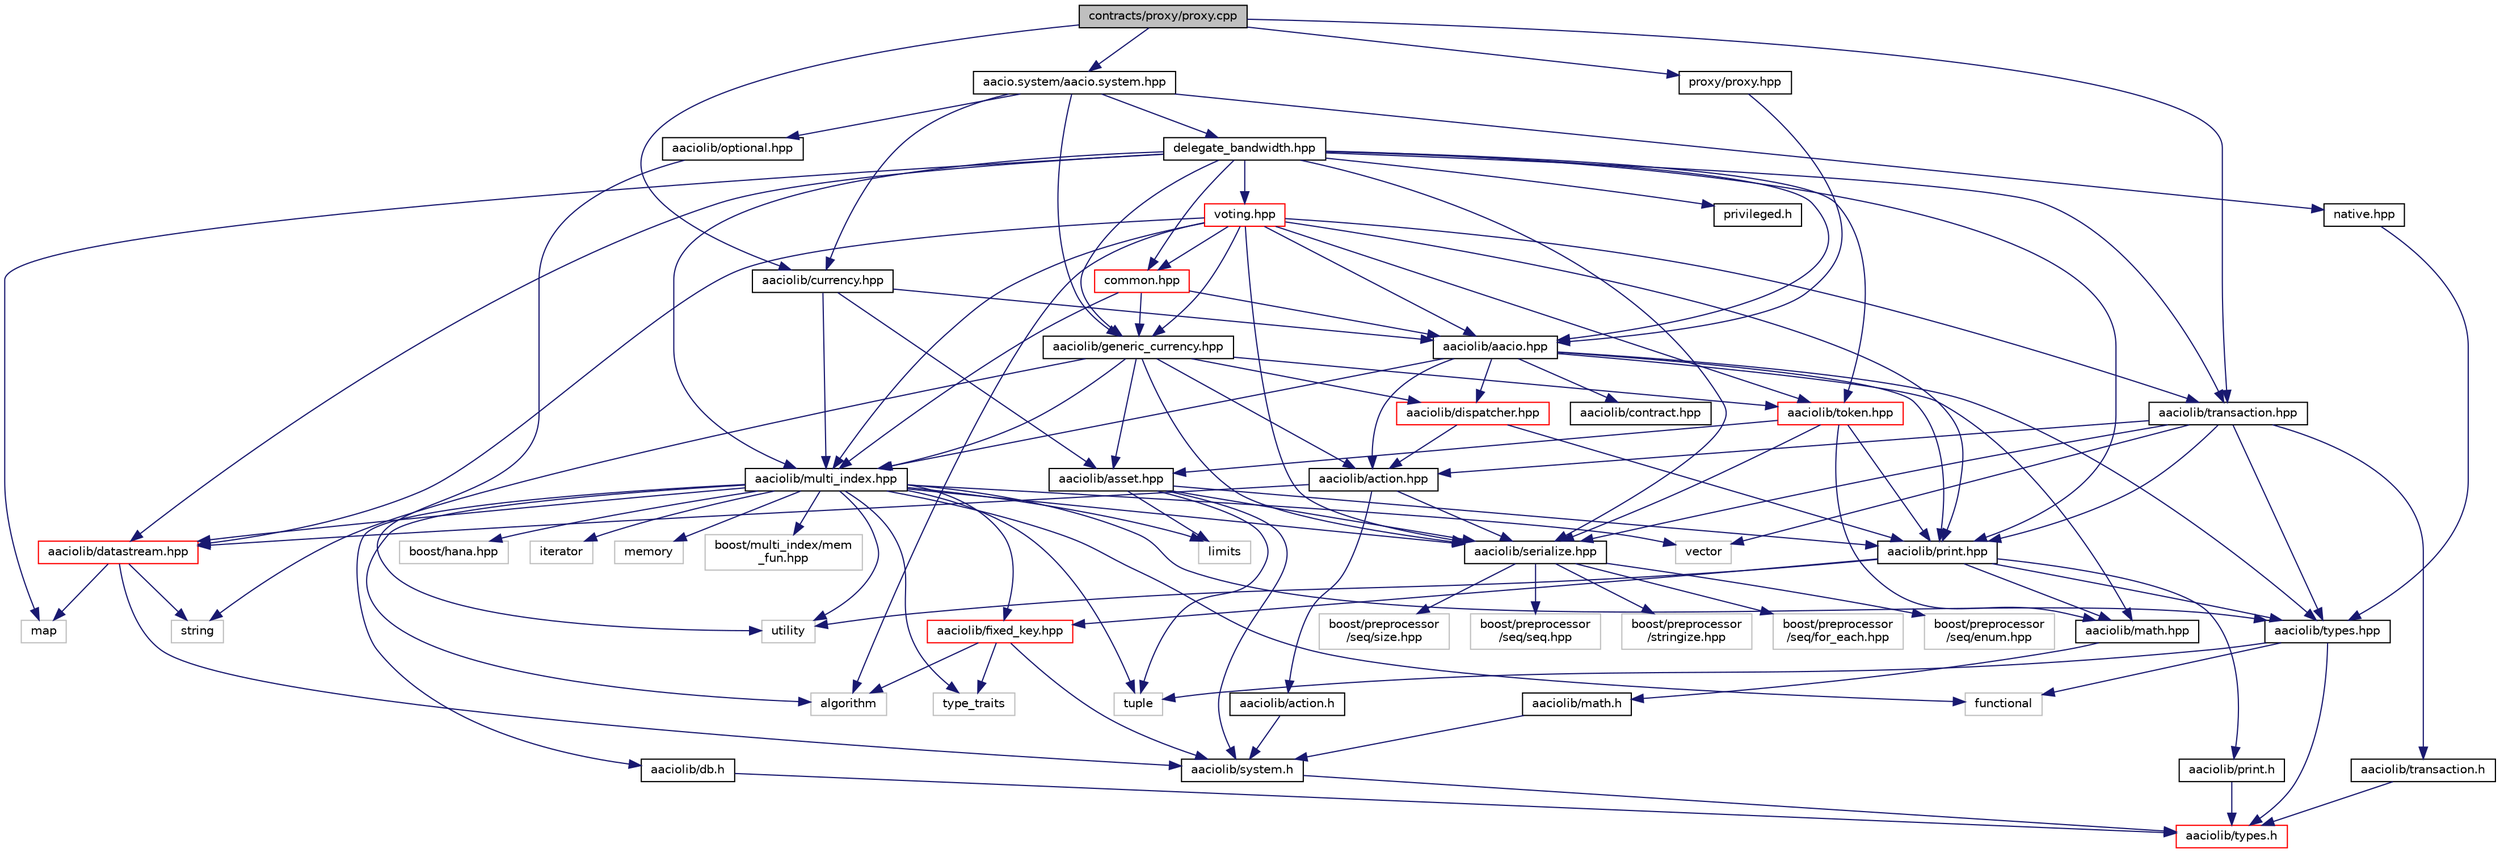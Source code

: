 digraph "contracts/proxy/proxy.cpp"
{
  edge [fontname="Helvetica",fontsize="10",labelfontname="Helvetica",labelfontsize="10"];
  node [fontname="Helvetica",fontsize="10",shape=record];
  Node0 [label="contracts/proxy/proxy.cpp",height=0.2,width=0.4,color="black", fillcolor="grey75", style="filled", fontcolor="black"];
  Node0 -> Node1 [color="midnightblue",fontsize="10",style="solid"];
  Node1 [label="proxy/proxy.hpp",height=0.2,width=0.4,color="black", fillcolor="white", style="filled",URL="$proxy_8hpp.html"];
  Node1 -> Node2 [color="midnightblue",fontsize="10",style="solid"];
  Node2 [label="aaciolib/aacio.hpp",height=0.2,width=0.4,color="black", fillcolor="white", style="filled",URL="$aacio_8hpp.html"];
  Node2 -> Node3 [color="midnightblue",fontsize="10",style="solid"];
  Node3 [label="aaciolib/types.hpp",height=0.2,width=0.4,color="black", fillcolor="white", style="filled",URL="$contracts_2aaciolib_2types_8hpp.html"];
  Node3 -> Node4 [color="midnightblue",fontsize="10",style="solid"];
  Node4 [label="aaciolib/types.h",height=0.2,width=0.4,color="red", fillcolor="white", style="filled",URL="$contracts_2aaciolib_2types_8h.html"];
  Node3 -> Node7 [color="midnightblue",fontsize="10",style="solid"];
  Node7 [label="functional",height=0.2,width=0.4,color="grey75", fillcolor="white", style="filled"];
  Node3 -> Node8 [color="midnightblue",fontsize="10",style="solid"];
  Node8 [label="tuple",height=0.2,width=0.4,color="grey75", fillcolor="white", style="filled"];
  Node2 -> Node9 [color="midnightblue",fontsize="10",style="solid"];
  Node9 [label="aaciolib/action.hpp",height=0.2,width=0.4,color="black", fillcolor="white", style="filled",URL="$action_8hpp.html"];
  Node9 -> Node10 [color="midnightblue",fontsize="10",style="solid"];
  Node10 [label="aaciolib/action.h",height=0.2,width=0.4,color="black", fillcolor="white", style="filled",URL="$action_8h.html"];
  Node10 -> Node11 [color="midnightblue",fontsize="10",style="solid"];
  Node11 [label="aaciolib/system.h",height=0.2,width=0.4,color="black", fillcolor="white", style="filled",URL="$system_8h.html"];
  Node11 -> Node4 [color="midnightblue",fontsize="10",style="solid"];
  Node9 -> Node12 [color="midnightblue",fontsize="10",style="solid"];
  Node12 [label="aaciolib/datastream.hpp",height=0.2,width=0.4,color="red", fillcolor="white", style="filled",URL="$contracts_2aaciolib_2datastream_8hpp_source.html"];
  Node12 -> Node11 [color="midnightblue",fontsize="10",style="solid"];
  Node12 -> Node33 [color="midnightblue",fontsize="10",style="solid"];
  Node33 [label="map",height=0.2,width=0.4,color="grey75", fillcolor="white", style="filled"];
  Node12 -> Node34 [color="midnightblue",fontsize="10",style="solid"];
  Node34 [label="string",height=0.2,width=0.4,color="grey75", fillcolor="white", style="filled"];
  Node9 -> Node69 [color="midnightblue",fontsize="10",style="solid"];
  Node69 [label="aaciolib/serialize.hpp",height=0.2,width=0.4,color="black", fillcolor="white", style="filled",URL="$serialize_8hpp_source.html"];
  Node69 -> Node70 [color="midnightblue",fontsize="10",style="solid"];
  Node70 [label="boost/preprocessor\l/seq/for_each.hpp",height=0.2,width=0.4,color="grey75", fillcolor="white", style="filled"];
  Node69 -> Node71 [color="midnightblue",fontsize="10",style="solid"];
  Node71 [label="boost/preprocessor\l/seq/enum.hpp",height=0.2,width=0.4,color="grey75", fillcolor="white", style="filled"];
  Node69 -> Node72 [color="midnightblue",fontsize="10",style="solid"];
  Node72 [label="boost/preprocessor\l/seq/size.hpp",height=0.2,width=0.4,color="grey75", fillcolor="white", style="filled"];
  Node69 -> Node73 [color="midnightblue",fontsize="10",style="solid"];
  Node73 [label="boost/preprocessor\l/seq/seq.hpp",height=0.2,width=0.4,color="grey75", fillcolor="white", style="filled"];
  Node69 -> Node74 [color="midnightblue",fontsize="10",style="solid"];
  Node74 [label="boost/preprocessor\l/stringize.hpp",height=0.2,width=0.4,color="grey75", fillcolor="white", style="filled"];
  Node2 -> Node17 [color="midnightblue",fontsize="10",style="solid"];
  Node17 [label="aaciolib/print.hpp",height=0.2,width=0.4,color="black", fillcolor="white", style="filled",URL="$print_8hpp.html"];
  Node17 -> Node18 [color="midnightblue",fontsize="10",style="solid"];
  Node18 [label="aaciolib/print.h",height=0.2,width=0.4,color="black", fillcolor="white", style="filled",URL="$print_8h.html"];
  Node18 -> Node4 [color="midnightblue",fontsize="10",style="solid"];
  Node17 -> Node3 [color="midnightblue",fontsize="10",style="solid"];
  Node17 -> Node19 [color="midnightblue",fontsize="10",style="solid"];
  Node19 [label="aaciolib/math.hpp",height=0.2,width=0.4,color="black", fillcolor="white", style="filled",URL="$math_8hpp.html"];
  Node19 -> Node20 [color="midnightblue",fontsize="10",style="solid"];
  Node20 [label="aaciolib/math.h",height=0.2,width=0.4,color="black", fillcolor="white", style="filled",URL="$aaciolib_2math_8h.html"];
  Node20 -> Node11 [color="midnightblue",fontsize="10",style="solid"];
  Node17 -> Node21 [color="midnightblue",fontsize="10",style="solid"];
  Node21 [label="aaciolib/fixed_key.hpp",height=0.2,width=0.4,color="red", fillcolor="white", style="filled",URL="$contracts_2aaciolib_2fixed__key_8hpp.html"];
  Node21 -> Node23 [color="midnightblue",fontsize="10",style="solid"];
  Node23 [label="algorithm",height=0.2,width=0.4,color="grey75", fillcolor="white", style="filled"];
  Node21 -> Node24 [color="midnightblue",fontsize="10",style="solid"];
  Node24 [label="type_traits",height=0.2,width=0.4,color="grey75", fillcolor="white", style="filled"];
  Node21 -> Node11 [color="midnightblue",fontsize="10",style="solid"];
  Node17 -> Node25 [color="midnightblue",fontsize="10",style="solid"];
  Node25 [label="utility",height=0.2,width=0.4,color="grey75", fillcolor="white", style="filled"];
  Node2 -> Node19 [color="midnightblue",fontsize="10",style="solid"];
  Node2 -> Node75 [color="midnightblue",fontsize="10",style="solid"];
  Node75 [label="aaciolib/multi_index.hpp",height=0.2,width=0.4,color="black", fillcolor="white", style="filled",URL="$multi__index_8hpp.html"];
  Node75 -> Node30 [color="midnightblue",fontsize="10",style="solid"];
  Node30 [label="vector",height=0.2,width=0.4,color="grey75", fillcolor="white", style="filled"];
  Node75 -> Node8 [color="midnightblue",fontsize="10",style="solid"];
  Node75 -> Node76 [color="midnightblue",fontsize="10",style="solid"];
  Node76 [label="boost/hana.hpp",height=0.2,width=0.4,color="grey75", fillcolor="white", style="filled"];
  Node75 -> Node7 [color="midnightblue",fontsize="10",style="solid"];
  Node75 -> Node25 [color="midnightblue",fontsize="10",style="solid"];
  Node75 -> Node24 [color="midnightblue",fontsize="10",style="solid"];
  Node75 -> Node28 [color="midnightblue",fontsize="10",style="solid"];
  Node28 [label="iterator",height=0.2,width=0.4,color="grey75", fillcolor="white", style="filled"];
  Node75 -> Node77 [color="midnightblue",fontsize="10",style="solid"];
  Node77 [label="limits",height=0.2,width=0.4,color="grey75", fillcolor="white", style="filled"];
  Node75 -> Node23 [color="midnightblue",fontsize="10",style="solid"];
  Node75 -> Node29 [color="midnightblue",fontsize="10",style="solid"];
  Node29 [label="memory",height=0.2,width=0.4,color="grey75", fillcolor="white", style="filled"];
  Node75 -> Node78 [color="midnightblue",fontsize="10",style="solid"];
  Node78 [label="boost/multi_index/mem\l_fun.hpp",height=0.2,width=0.4,color="grey75", fillcolor="white", style="filled"];
  Node75 -> Node3 [color="midnightblue",fontsize="10",style="solid"];
  Node75 -> Node69 [color="midnightblue",fontsize="10",style="solid"];
  Node75 -> Node12 [color="midnightblue",fontsize="10",style="solid"];
  Node75 -> Node79 [color="midnightblue",fontsize="10",style="solid"];
  Node79 [label="aaciolib/db.h",height=0.2,width=0.4,color="black", fillcolor="white", style="filled",URL="$db_8h.html",tooltip="Defines C API for interfacing with blockchain database. "];
  Node79 -> Node4 [color="midnightblue",fontsize="10",style="solid"];
  Node75 -> Node21 [color="midnightblue",fontsize="10",style="solid"];
  Node2 -> Node80 [color="midnightblue",fontsize="10",style="solid"];
  Node80 [label="aaciolib/dispatcher.hpp",height=0.2,width=0.4,color="red", fillcolor="white", style="filled",URL="$dispatcher_8hpp_source.html"];
  Node80 -> Node17 [color="midnightblue",fontsize="10",style="solid"];
  Node80 -> Node9 [color="midnightblue",fontsize="10",style="solid"];
  Node2 -> Node84 [color="midnightblue",fontsize="10",style="solid"];
  Node84 [label="aaciolib/contract.hpp",height=0.2,width=0.4,color="black", fillcolor="white", style="filled",URL="$contract_8hpp_source.html"];
  Node0 -> Node85 [color="midnightblue",fontsize="10",style="solid"];
  Node85 [label="aacio.system/aacio.system.hpp",height=0.2,width=0.4,color="black", fillcolor="white", style="filled",URL="$aacio_8system_8hpp.html"];
  Node85 -> Node86 [color="midnightblue",fontsize="10",style="solid"];
  Node86 [label="delegate_bandwidth.hpp",height=0.2,width=0.4,color="black", fillcolor="white", style="filled",URL="$delegate__bandwidth_8hpp.html"];
  Node86 -> Node87 [color="midnightblue",fontsize="10",style="solid"];
  Node87 [label="common.hpp",height=0.2,width=0.4,color="red", fillcolor="white", style="filled",URL="$contracts_2aacio_8system_2common_8hpp_source.html"];
  Node87 -> Node2 [color="midnightblue",fontsize="10",style="solid"];
  Node87 -> Node88 [color="midnightblue",fontsize="10",style="solid"];
  Node88 [label="aaciolib/generic_currency.hpp",height=0.2,width=0.4,color="black", fillcolor="white", style="filled",URL="$generic__currency_8hpp_source.html"];
  Node88 -> Node75 [color="midnightblue",fontsize="10",style="solid"];
  Node88 -> Node89 [color="midnightblue",fontsize="10",style="solid"];
  Node89 [label="aaciolib/token.hpp",height=0.2,width=0.4,color="red", fillcolor="white", style="filled",URL="$token_8hpp.html",tooltip="Defines types and ABI for standard token messages and database tables. "];
  Node89 -> Node19 [color="midnightblue",fontsize="10",style="solid"];
  Node89 -> Node17 [color="midnightblue",fontsize="10",style="solid"];
  Node89 -> Node91 [color="midnightblue",fontsize="10",style="solid"];
  Node91 [label="aaciolib/asset.hpp",height=0.2,width=0.4,color="black", fillcolor="white", style="filled",URL="$contracts_2aaciolib_2asset_8hpp_source.html"];
  Node91 -> Node69 [color="midnightblue",fontsize="10",style="solid"];
  Node91 -> Node17 [color="midnightblue",fontsize="10",style="solid"];
  Node91 -> Node11 [color="midnightblue",fontsize="10",style="solid"];
  Node91 -> Node8 [color="midnightblue",fontsize="10",style="solid"];
  Node91 -> Node77 [color="midnightblue",fontsize="10",style="solid"];
  Node89 -> Node69 [color="midnightblue",fontsize="10",style="solid"];
  Node88 -> Node91 [color="midnightblue",fontsize="10",style="solid"];
  Node88 -> Node80 [color="midnightblue",fontsize="10",style="solid"];
  Node88 -> Node69 [color="midnightblue",fontsize="10",style="solid"];
  Node88 -> Node9 [color="midnightblue",fontsize="10",style="solid"];
  Node88 -> Node34 [color="midnightblue",fontsize="10",style="solid"];
  Node87 -> Node75 [color="midnightblue",fontsize="10",style="solid"];
  Node86 -> Node95 [color="midnightblue",fontsize="10",style="solid"];
  Node95 [label="voting.hpp",height=0.2,width=0.4,color="red", fillcolor="white", style="filled",URL="$voting_8hpp.html"];
  Node95 -> Node87 [color="midnightblue",fontsize="10",style="solid"];
  Node95 -> Node2 [color="midnightblue",fontsize="10",style="solid"];
  Node95 -> Node89 [color="midnightblue",fontsize="10",style="solid"];
  Node95 -> Node17 [color="midnightblue",fontsize="10",style="solid"];
  Node95 -> Node88 [color="midnightblue",fontsize="10",style="solid"];
  Node95 -> Node12 [color="midnightblue",fontsize="10",style="solid"];
  Node95 -> Node69 [color="midnightblue",fontsize="10",style="solid"];
  Node95 -> Node75 [color="midnightblue",fontsize="10",style="solid"];
  Node95 -> Node96 [color="midnightblue",fontsize="10",style="solid"];
  Node96 [label="aaciolib/transaction.hpp",height=0.2,width=0.4,color="black", fillcolor="white", style="filled",URL="$contracts_2aaciolib_2transaction_8hpp.html"];
  Node96 -> Node97 [color="midnightblue",fontsize="10",style="solid"];
  Node97 [label="aaciolib/transaction.h",height=0.2,width=0.4,color="black", fillcolor="white", style="filled",URL="$transaction_8h.html"];
  Node97 -> Node4 [color="midnightblue",fontsize="10",style="solid"];
  Node96 -> Node9 [color="midnightblue",fontsize="10",style="solid"];
  Node96 -> Node17 [color="midnightblue",fontsize="10",style="solid"];
  Node96 -> Node3 [color="midnightblue",fontsize="10",style="solid"];
  Node96 -> Node69 [color="midnightblue",fontsize="10",style="solid"];
  Node96 -> Node30 [color="midnightblue",fontsize="10",style="solid"];
  Node95 -> Node23 [color="midnightblue",fontsize="10",style="solid"];
  Node86 -> Node2 [color="midnightblue",fontsize="10",style="solid"];
  Node86 -> Node89 [color="midnightblue",fontsize="10",style="solid"];
  Node86 -> Node17 [color="midnightblue",fontsize="10",style="solid"];
  Node86 -> Node88 [color="midnightblue",fontsize="10",style="solid"];
  Node86 -> Node12 [color="midnightblue",fontsize="10",style="solid"];
  Node86 -> Node69 [color="midnightblue",fontsize="10",style="solid"];
  Node86 -> Node75 [color="midnightblue",fontsize="10",style="solid"];
  Node86 -> Node93 [color="midnightblue",fontsize="10",style="solid"];
  Node93 [label="privileged.h",height=0.2,width=0.4,color="black", fillcolor="white", style="filled",URL="$privileged_8h_source.html"];
  Node86 -> Node96 [color="midnightblue",fontsize="10",style="solid"];
  Node86 -> Node33 [color="midnightblue",fontsize="10",style="solid"];
  Node85 -> Node99 [color="midnightblue",fontsize="10",style="solid"];
  Node99 [label="native.hpp",height=0.2,width=0.4,color="black", fillcolor="white", style="filled",URL="$native_8hpp.html"];
  Node99 -> Node3 [color="midnightblue",fontsize="10",style="solid"];
  Node85 -> Node100 [color="midnightblue",fontsize="10",style="solid"];
  Node100 [label="aaciolib/optional.hpp",height=0.2,width=0.4,color="black", fillcolor="white", style="filled",URL="$contracts_2aaciolib_2optional_8hpp_source.html"];
  Node100 -> Node25 [color="midnightblue",fontsize="10",style="solid"];
  Node85 -> Node88 [color="midnightblue",fontsize="10",style="solid"];
  Node85 -> Node101 [color="midnightblue",fontsize="10",style="solid"];
  Node101 [label="aaciolib/currency.hpp",height=0.2,width=0.4,color="black", fillcolor="white", style="filled",URL="$currency_8hpp_source.html"];
  Node101 -> Node2 [color="midnightblue",fontsize="10",style="solid"];
  Node101 -> Node91 [color="midnightblue",fontsize="10",style="solid"];
  Node101 -> Node75 [color="midnightblue",fontsize="10",style="solid"];
  Node0 -> Node96 [color="midnightblue",fontsize="10",style="solid"];
  Node0 -> Node101 [color="midnightblue",fontsize="10",style="solid"];
}
